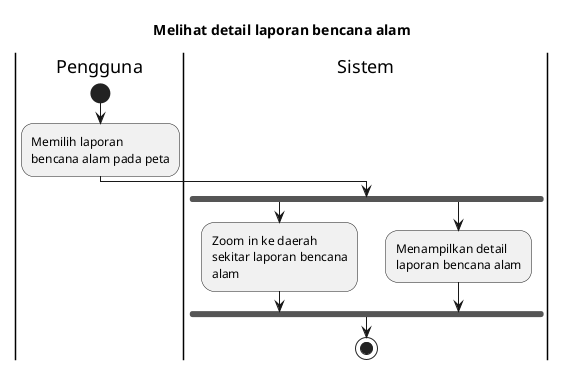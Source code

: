 @startuml UC-MAP-008 - Melihat detail laporan bencana alam
skinparam wrapWidth 140

title Melihat detail laporan bencana alam
 
|Pengguna|
start
:Memilih laporan bencana alam pada peta;

|Sistem|
fork
  :Zoom in ke daerah sekitar laporan bencana alam;
fork again
  :Menampilkan detail laporan bencana alam;
endfork

stop

@enduml